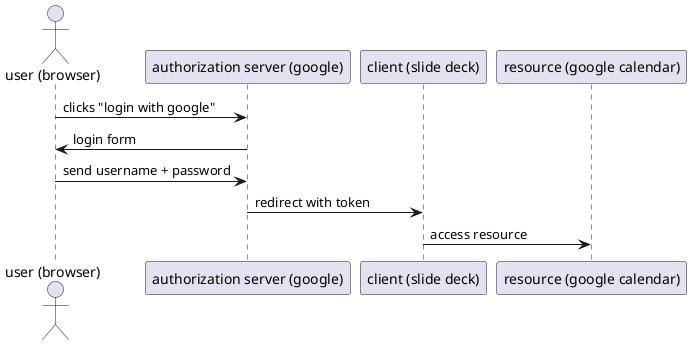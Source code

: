 @startuml
actor "user (browser)" as user
participant "authorization server (google)" as auth
participant "client (slide deck)" as client
participant "resource (google calendar)" as resource

user -> auth: clicks "login with google"
auth -> user: login form
user -> auth: send username + password
auth -> client: redirect with token
client -> resource: access resource
@enduml